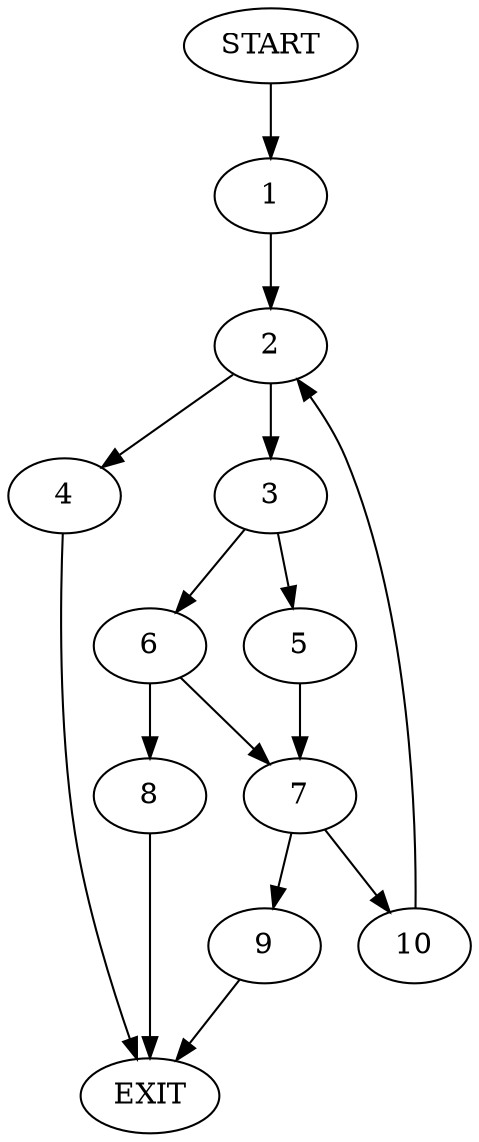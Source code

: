 digraph {
0 [label="START"]
11 [label="EXIT"]
0 -> 1
1 -> 2
2 -> 3
2 -> 4
3 -> 5
3 -> 6
4 -> 11
5 -> 7
6 -> 7
6 -> 8
7 -> 9
7 -> 10
8 -> 11
10 -> 2
9 -> 11
}
